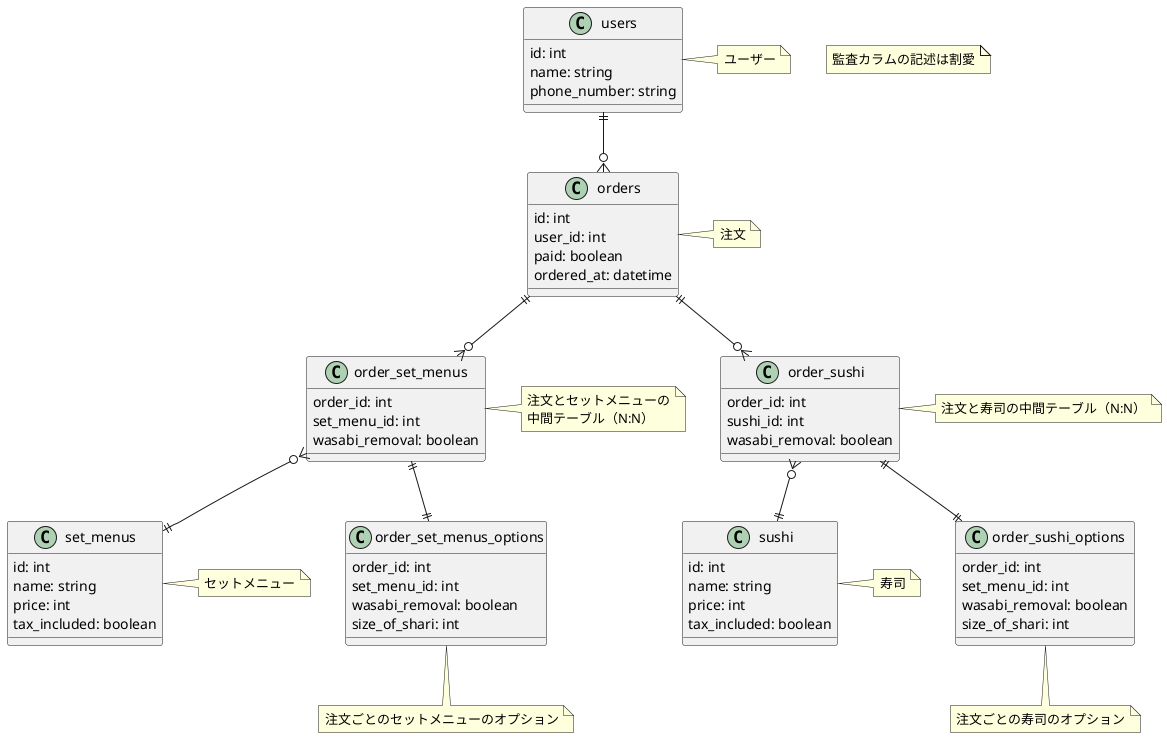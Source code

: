 @startuml
'https://plantuml.com/class-diagram

note "監査カラムの記述は割愛" as n1

class users {
  id: int
  name: string
  phone_number: string
}
note right: ユーザー

class orders {
  id: int
  user_id: int
  paid: boolean
  ordered_at: datetime
}
note right: 注文

class order_set_menus {
  order_id: int
  set_menu_id: int
  wasabi_removal: boolean
}
note right: 注文とセットメニューの\n中間テーブル（N:N）

class order_sushi {
  order_id: int
  sushi_id: int
  wasabi_removal: boolean
}
note right: 注文と寿司の中間テーブル（N:N）

class order_set_menus_options {
  order_id: int
  set_menu_id: int
  wasabi_removal: boolean
  size_of_shari: int
}
note bottom: 注文ごとのセットメニューのオプション

class order_sushi_options {
  order_id: int
  set_menu_id: int
  wasabi_removal: boolean
  size_of_shari: int
}
note bottom: 注文ごとの寿司のオプション

class set_menus {
  id: int
  name: string
  price: int
  tax_included: boolean
}
note right: セットメニュー

class sushi {
  id: int
  name: string
  price: int
  tax_included: boolean
}
note right: 寿司

users ||--o{ orders
orders ||--o{ order_set_menus
orders ||--o{ order_sushi
order_set_menus }o--|| set_menus
order_sushi }o--|| sushi
order_set_menus ||--|| order_set_menus_options
order_sushi ||--|| order_sushi_options

@enduml